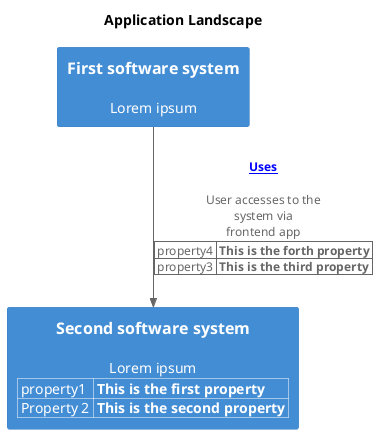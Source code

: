 @startuml
set separator none
!ENABLE_ALL_PLANT_ELEMENTS = 1
top to bottom direction
title Application Landscape
!include <C4/C4>
!include <C4/C4_Context>
!include <C4/C4_Container>
Container($alias="SoftwareSystem_A", $label="First software system", $techn="", $descr="Lorem ipsum", $sprite="", $tags="", $link="", $baseShape="rectangle") {
    WithoutPropertyHeader()
    AddProperty("property1","This is the first property")
    AddProperty("Property 2","This is the second property")
    }
Container($alias="SoftwareSystem_B", $label="Second software system", $techn="", $descr="Lorem ipsum", $sprite="", $tags="", $link="", $baseShape="rectangle") {
    WithoutPropertyHeader()
    AddProperty("property4","This is the forth property")
    AddProperty("property3","This is the third property")
    }
Rel($from="SoftwareSystem_A", $to="SoftwareSystem_B", $label="Uses", $techn="", $descr="User accesses to the system via frontend app", $sprite="", $tags="", $link="https://google.com")
hide stereotypes
@enduml
